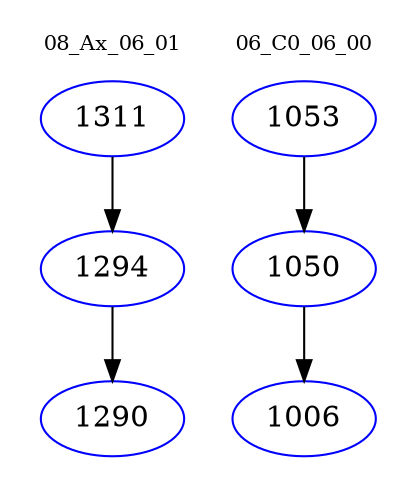 digraph{
subgraph cluster_0 {
color = white
label = "08_Ax_06_01";
fontsize=10;
T0_1311 [label="1311", color="blue"]
T0_1311 -> T0_1294 [color="black"]
T0_1294 [label="1294", color="blue"]
T0_1294 -> T0_1290 [color="black"]
T0_1290 [label="1290", color="blue"]
}
subgraph cluster_1 {
color = white
label = "06_C0_06_00";
fontsize=10;
T1_1053 [label="1053", color="blue"]
T1_1053 -> T1_1050 [color="black"]
T1_1050 [label="1050", color="blue"]
T1_1050 -> T1_1006 [color="black"]
T1_1006 [label="1006", color="blue"]
}
}
